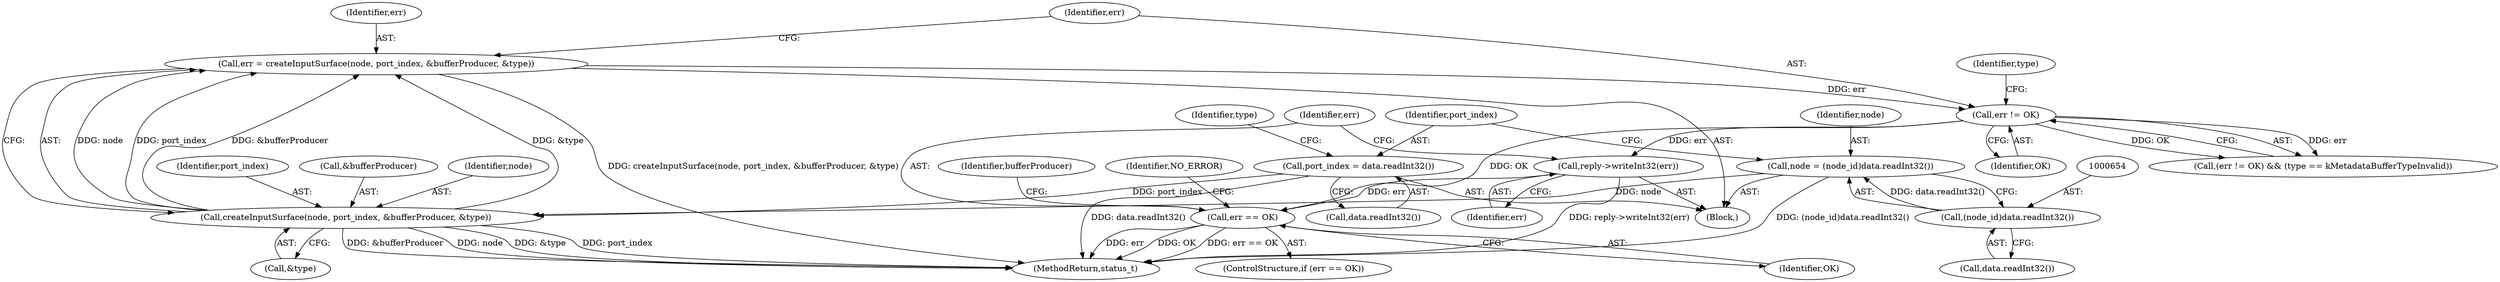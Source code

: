 digraph "0_Android_295c883fe3105b19bcd0f9e07d54c6b589fc5bff@API" {
"1000689" [label="(Call,reply->writeInt32(err))"];
"1000677" [label="(Call,err != OK)"];
"1000666" [label="(Call,err = createInputSurface(node, port_index, &bufferProducer, &type))"];
"1000668" [label="(Call,createInputSurface(node, port_index, &bufferProducer, &type))"];
"1000651" [label="(Call,node = (node_id)data.readInt32())"];
"1000653" [label="(Call,(node_id)data.readInt32())"];
"1000657" [label="(Call,port_index = data.readInt32())"];
"1000692" [label="(Call,err == OK)"];
"1000693" [label="(Identifier,err)"];
"1000670" [label="(Identifier,port_index)"];
"1000671" [label="(Call,&bufferProducer)"];
"1000676" [label="(Call,(err != OK) && (type == kMetadataBufferTypeInvalid))"];
"1000678" [label="(Identifier,err)"];
"1000668" [label="(Call,createInputSurface(node, port_index, &bufferProducer, &type))"];
"1000673" [label="(Call,&type)"];
"1001214" [label="(MethodReturn,status_t)"];
"1000698" [label="(Identifier,bufferProducer)"];
"1000689" [label="(Call,reply->writeInt32(err))"];
"1000666" [label="(Call,err = createInputSurface(node, port_index, &bufferProducer, &type))"];
"1000657" [label="(Call,port_index = data.readInt32())"];
"1000681" [label="(Identifier,type)"];
"1000651" [label="(Call,node = (node_id)data.readInt32())"];
"1000667" [label="(Identifier,err)"];
"1000691" [label="(ControlStructure,if (err == OK))"];
"1000679" [label="(Identifier,OK)"];
"1000655" [label="(Call,data.readInt32())"];
"1000658" [label="(Identifier,port_index)"];
"1000663" [label="(Identifier,type)"];
"1000694" [label="(Identifier,OK)"];
"1000700" [label="(Identifier,NO_ERROR)"];
"1000669" [label="(Identifier,node)"];
"1000690" [label="(Identifier,err)"];
"1000692" [label="(Call,err == OK)"];
"1000645" [label="(Block,)"];
"1000653" [label="(Call,(node_id)data.readInt32())"];
"1000659" [label="(Call,data.readInt32())"];
"1000677" [label="(Call,err != OK)"];
"1000652" [label="(Identifier,node)"];
"1000689" -> "1000645"  [label="AST: "];
"1000689" -> "1000690"  [label="CFG: "];
"1000690" -> "1000689"  [label="AST: "];
"1000693" -> "1000689"  [label="CFG: "];
"1000689" -> "1001214"  [label="DDG: reply->writeInt32(err)"];
"1000677" -> "1000689"  [label="DDG: err"];
"1000689" -> "1000692"  [label="DDG: err"];
"1000677" -> "1000676"  [label="AST: "];
"1000677" -> "1000679"  [label="CFG: "];
"1000678" -> "1000677"  [label="AST: "];
"1000679" -> "1000677"  [label="AST: "];
"1000681" -> "1000677"  [label="CFG: "];
"1000676" -> "1000677"  [label="CFG: "];
"1000677" -> "1000676"  [label="DDG: err"];
"1000677" -> "1000676"  [label="DDG: OK"];
"1000666" -> "1000677"  [label="DDG: err"];
"1000677" -> "1000692"  [label="DDG: OK"];
"1000666" -> "1000645"  [label="AST: "];
"1000666" -> "1000668"  [label="CFG: "];
"1000667" -> "1000666"  [label="AST: "];
"1000668" -> "1000666"  [label="AST: "];
"1000678" -> "1000666"  [label="CFG: "];
"1000666" -> "1001214"  [label="DDG: createInputSurface(node, port_index, &bufferProducer, &type)"];
"1000668" -> "1000666"  [label="DDG: node"];
"1000668" -> "1000666"  [label="DDG: port_index"];
"1000668" -> "1000666"  [label="DDG: &bufferProducer"];
"1000668" -> "1000666"  [label="DDG: &type"];
"1000668" -> "1000673"  [label="CFG: "];
"1000669" -> "1000668"  [label="AST: "];
"1000670" -> "1000668"  [label="AST: "];
"1000671" -> "1000668"  [label="AST: "];
"1000673" -> "1000668"  [label="AST: "];
"1000668" -> "1001214"  [label="DDG: port_index"];
"1000668" -> "1001214"  [label="DDG: &bufferProducer"];
"1000668" -> "1001214"  [label="DDG: node"];
"1000668" -> "1001214"  [label="DDG: &type"];
"1000651" -> "1000668"  [label="DDG: node"];
"1000657" -> "1000668"  [label="DDG: port_index"];
"1000651" -> "1000645"  [label="AST: "];
"1000651" -> "1000653"  [label="CFG: "];
"1000652" -> "1000651"  [label="AST: "];
"1000653" -> "1000651"  [label="AST: "];
"1000658" -> "1000651"  [label="CFG: "];
"1000651" -> "1001214"  [label="DDG: (node_id)data.readInt32()"];
"1000653" -> "1000651"  [label="DDG: data.readInt32()"];
"1000653" -> "1000655"  [label="CFG: "];
"1000654" -> "1000653"  [label="AST: "];
"1000655" -> "1000653"  [label="AST: "];
"1000657" -> "1000645"  [label="AST: "];
"1000657" -> "1000659"  [label="CFG: "];
"1000658" -> "1000657"  [label="AST: "];
"1000659" -> "1000657"  [label="AST: "];
"1000663" -> "1000657"  [label="CFG: "];
"1000657" -> "1001214"  [label="DDG: data.readInt32()"];
"1000692" -> "1000691"  [label="AST: "];
"1000692" -> "1000694"  [label="CFG: "];
"1000693" -> "1000692"  [label="AST: "];
"1000694" -> "1000692"  [label="AST: "];
"1000698" -> "1000692"  [label="CFG: "];
"1000700" -> "1000692"  [label="CFG: "];
"1000692" -> "1001214"  [label="DDG: err"];
"1000692" -> "1001214"  [label="DDG: OK"];
"1000692" -> "1001214"  [label="DDG: err == OK"];
}
